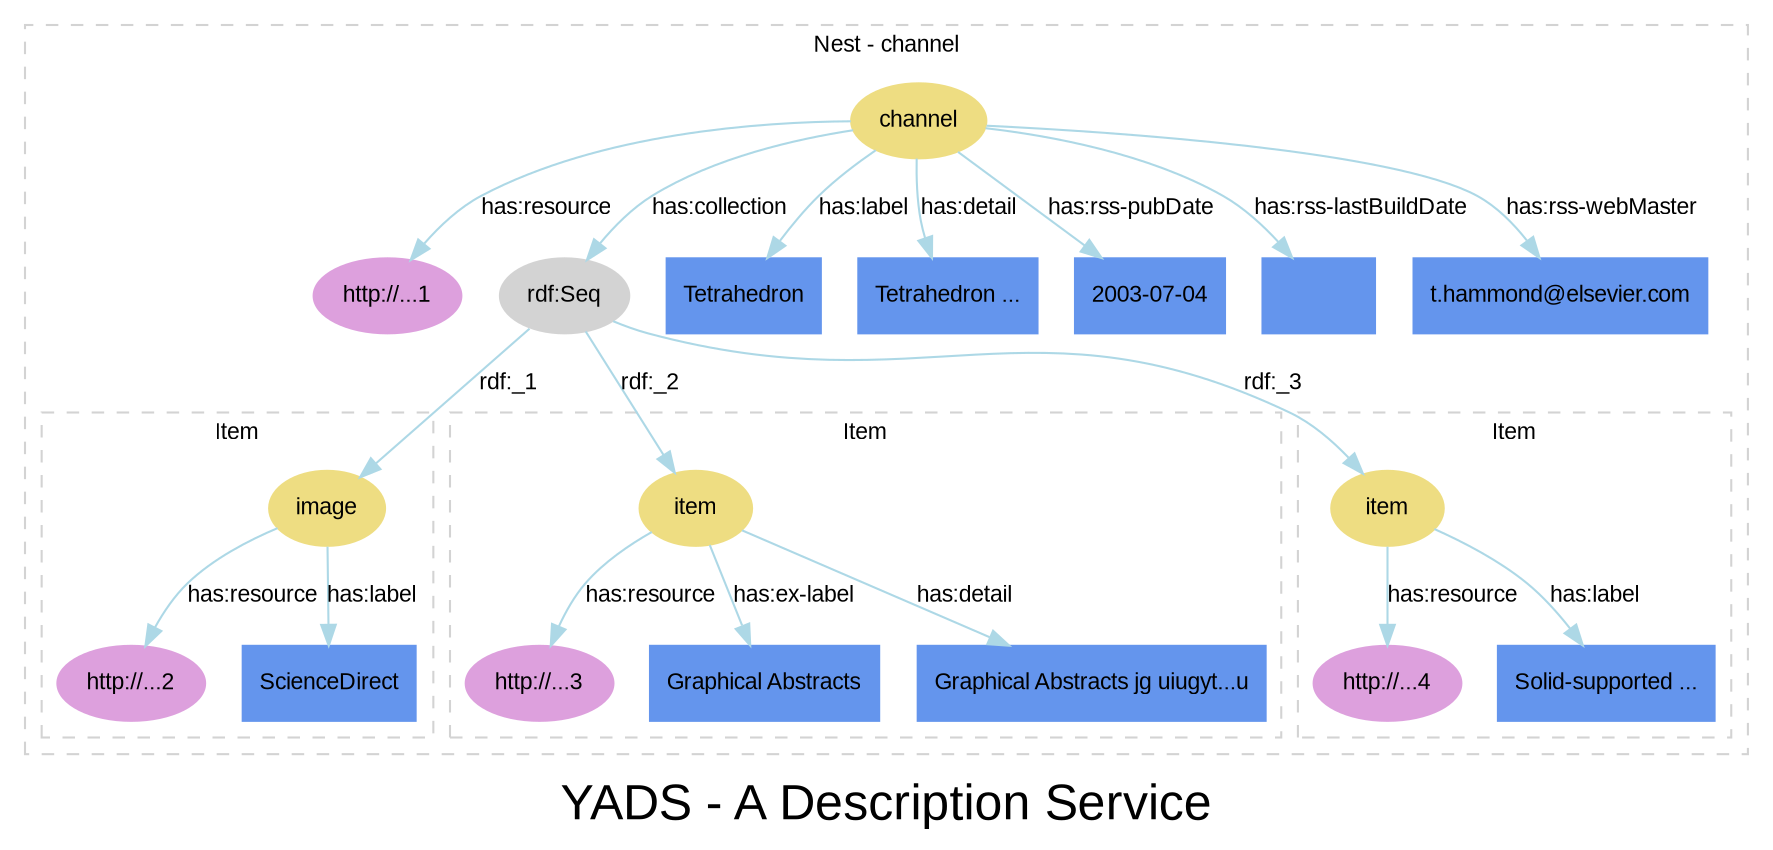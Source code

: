 
digraph yads { 

graph [
  fontname=arial, fontsize=24
  label="YADS - A Description Service"
];
node [
  fontname=arial, fontsize=11, fontcolor=black,
  style=filled, color=cornflowerblue,
];
edge [
  fontname=arial, fontsize=11, fontcolor=black,
  style=filled, color=lightblue,
];
rankdir=TB;

subgraph cluster_1 {

  style=dashed; color=lightgrey;
  fontname=arial; fontsize=11;
  fontcolor="black"; label="Nest - channel";

  ":_1" [label="channel", color=lightgoldenrod];
  ":_1" -> "http://...1" [label="has:resource", URL="http://www2.elsevier.co.uk/~tony/1014/yads-schema-2002-04-03#resource"];
  ":_1" -> ":_2" [label="has:collection", URL="http://www2.elsevier.co.uk/~tony/1014/yads-schema-2002-04-03#collection"];
  ":_2" [label="rdf:Seq", color=lightgrey];

  ":_1" -> "node_9" [label="has:label", URL="http://www2.elsevier.co.uk/~tony/1014/yads-schema-2002-04-03#label"];
  ":_1" -> "node_10" [label="has:detail", URL="http://www2.elsevier.co.uk/~tony/1014/yads-schema-2002-04-03#detail"];
  ":_1" -> "node_11" [label="has:rss-pubDate", URL="http://www2.elsevier.co.uk/~tony/1014/yads-schema-2002-04-03#rss-pubDate"];
  ":_1" -> "node_12" [label="has:rss-lastBuildDate", URL="http://www2.elsevier.co.uk/~tony/1014/yads-schema-2002-04-03#rss-lastBuildDate"];
  ":_1" -> "node_13" [label="has:rss-webMaster", URL="http://www2.elsevier.co.uk/~tony/1014/yads-schema-2002-04-03#rss-webMaster"];
  "http://...1" [color=plum, URL="http://...1"];
  ":_2" [label="rdf:Seq", color=lightgrey, URL="http://www.w3.org/1999/02/22-rdf-syntax-ns#Seq"];
  ":_2" -> ":_3" [label="rdf:_1", URL="http://www.w3.org/1999/02/22-rdf-syntax-ns#_1"];
":_3" [label="isa:Item"]
  ":_2" -> ":_4" [label="rdf:_2", URL="http://www.w3.org/1999/02/22-rdf-syntax-ns#_2"];
":_4" [label="isa:Item"]
  ":_2" -> ":_5" [label="rdf:_3", URL="http://www.w3.org/1999/02/22-rdf-syntax-ns#_3"];
":_5" [label="isa:Item"]

subgraph cluster_3 {

  style=dashed; color=lightgrey;
  fontname=arial; fontsize=11;
  fontcolor="black"; label="Item";

  ":_3" [label="image", color=lightgoldenrod];
  ":_3" -> "http://...2" [label="has:resource", URL="http://www2.elsevier.co.uk/~tony/1014/yads-schema-2002-04-03#resource"];
  ":_3" -> "node_1" [label="has:label", URL="http://www2.elsevier.co.uk/~tony/1014/yads-schema-2002-04-03#label"];

  "http://...2" [color=plum, URL="http://...2"];
  "node_1" [shape=box, label="ScienceDirect"];
}

subgraph cluster_4 {

  style=dashed; color=lightgrey;
  fontname=arial; fontsize=11;
  fontcolor="black"; label="Item";

  ":_4" [label="item", color=lightgoldenrod];
  ":_4" -> "http://...3" [label="has:resource", URL="http://www2.elsevier.co.uk/~tony/1014/yads-schema-2002-04-03#resource"];
  ":_4" -> "node_3" [label="has:ex-label", URL="http://www2.elsevier.co.uk/~tony/1014/yads-schema-2002-04-03#ex-label"];
  ":_4" -> "node_4" [label="has:detail", URL="http://www2.elsevier.co.uk/~tony/1014/yads-schema-2002-04-03#detail"];

  "http://...3" [color=plum, URL="http://...3"];
  "node_3" [shape=box, label="Graphical Abstracts"];
  "node_4" [shape=box, label="Graphical Abstracts jg uiugyt...u"];
}

subgraph cluster_5 {

  style=dashed; color=lightgrey;
  fontname=arial; fontsize=11;
  fontcolor="black"; label="Item";

  ":_5" [label="item", color=lightgoldenrod];
  ":_5" -> "http://...4" [label="has:resource", URL="http://www2.elsevier.co.uk/~tony/1014/yads-schema-2002-04-03#resource"];
  ":_5" -> "node_6" [label="has:label", URL="http://www2.elsevier.co.uk/~tony/1014/yads-schema-2002-04-03#label"];

  "http://...4" [color=plum, URL="http://...4"];
  "node_6" [shape=box, label="Solid-supported ..."];
}

  "node_9" [shape=box, label="Tetrahedron"];
  "node_10" [shape=box, label="Tetrahedron ..."];
  "node_11" [shape=box, label="2003-07-04"];
  "node_12" [shape=box, label=""];
  "node_13" [shape=box, label="t.hammond@elsevier.com"];
}

}
